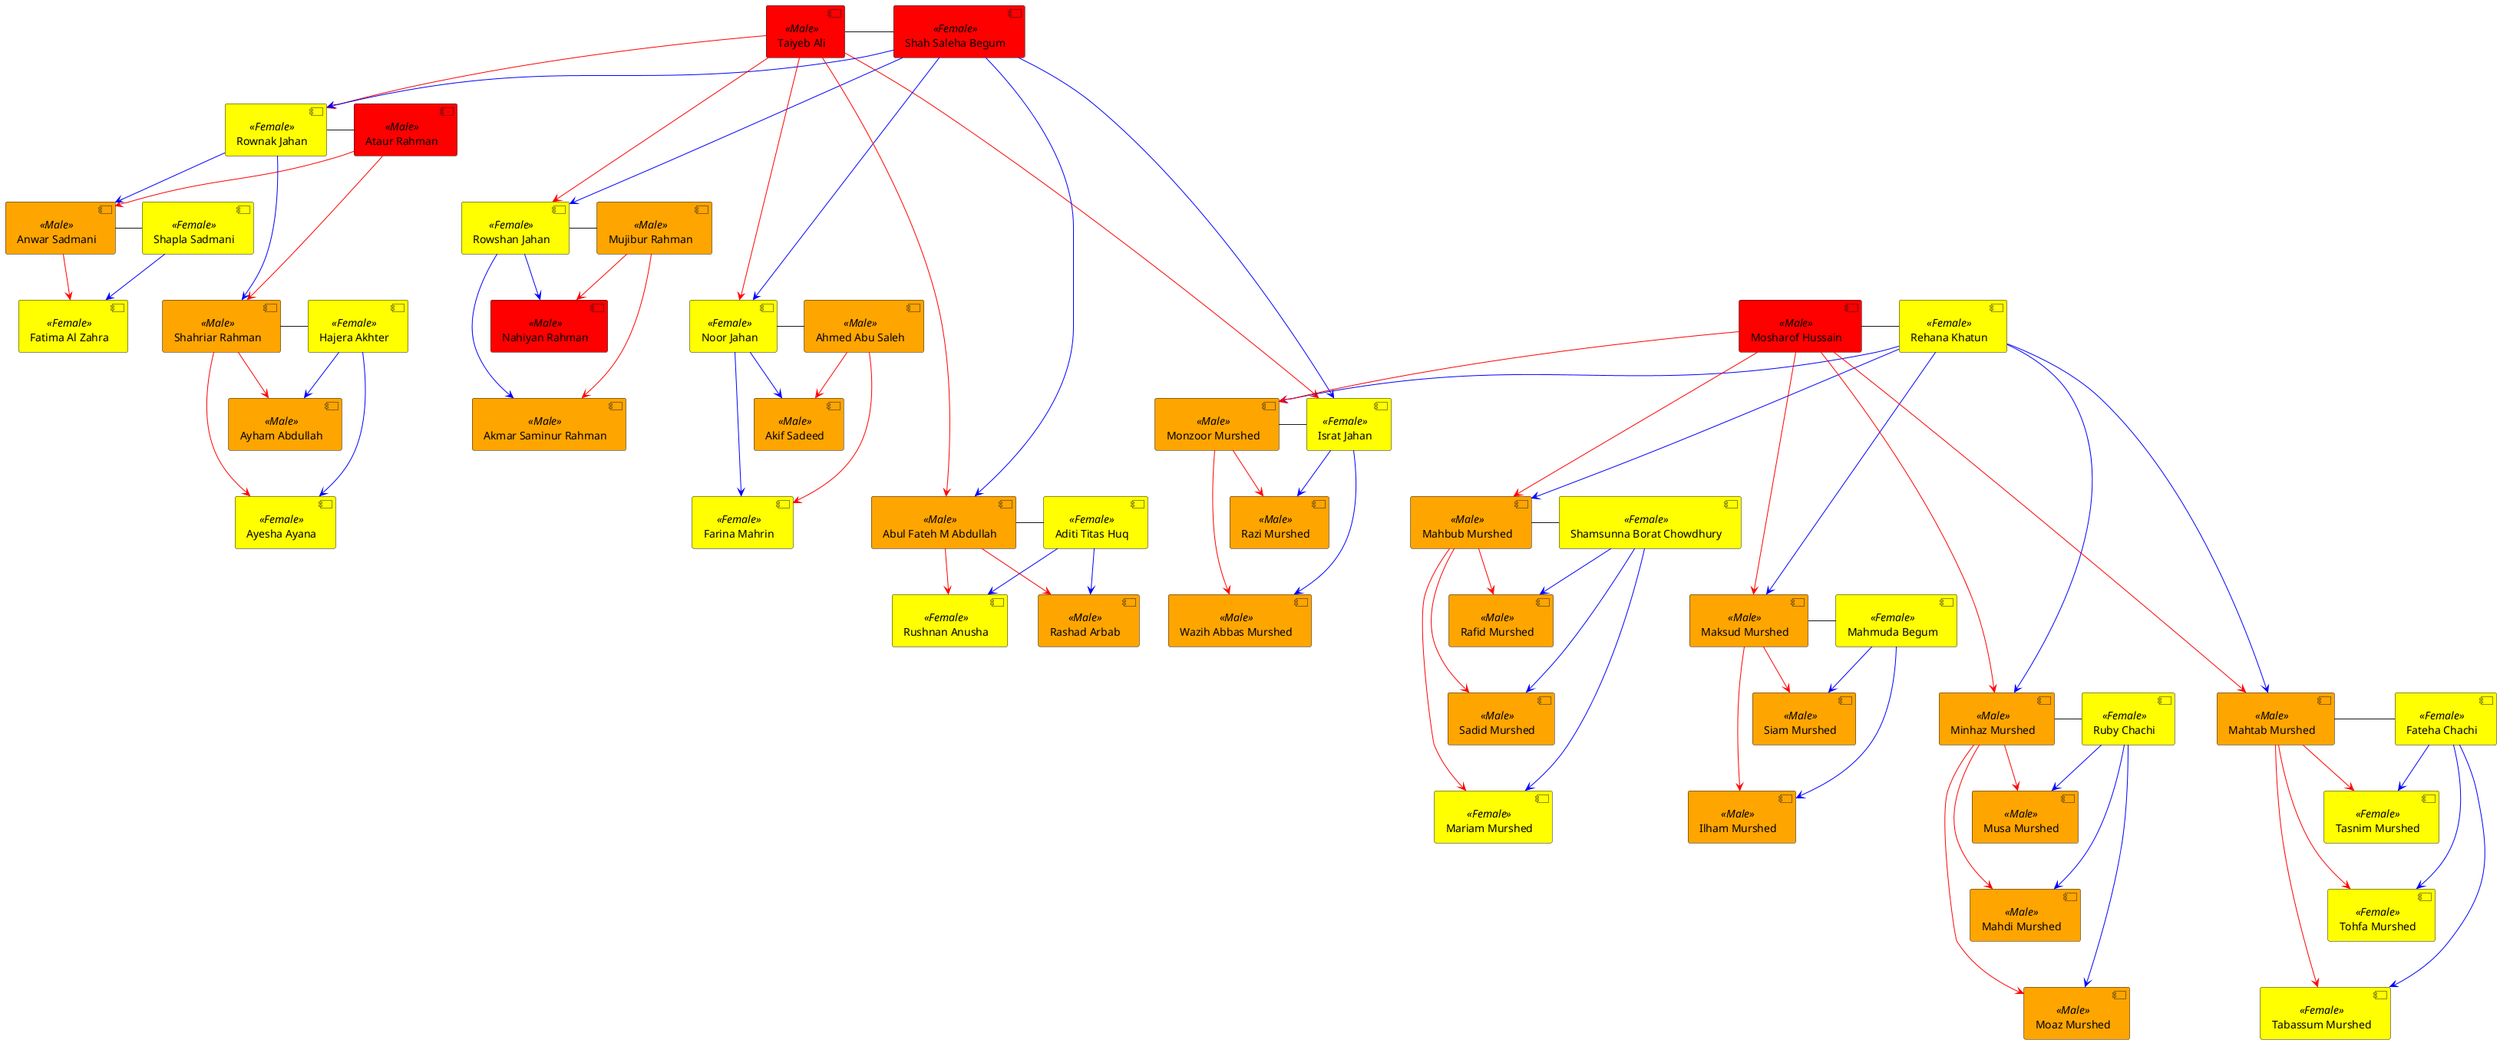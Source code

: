 @startuml FamilyTree
skinparam component {
	backgroundColor<<Male>> Orange
	backgroundColor<<Female>> Yellow
}

'Babas Side List
[Mosharof Hussain]<<Male>>#red
[Rehana Khatun]<<Female>>

[Monzoor Murshed]<<Male>>
[Israt Jahan]<<Female>>

[Mahbub Murshed]<<Male>>
[Shamsunna Borat Chowdhury]<<Female>>

[Maksud Murshed]<<Male>>
[Mahmuda Begum]<<Female>>

[Minhaz Murshed]<<Male>>
[Ruby Chachi]<<Female>>

[Mahtab Murshed]<<Male>>
[Fateha Chachi]<<Female>>

[Razi Murshed]<<Male>>
[Wazih Abbas Murshed]<<Male>>
[Rafid Murshed]<<Male>>
[Sadid Murshed]<<Male>>
[Mariam Murshed]<<Female>>
[Siam Murshed]<<Male>>
[Ilham Murshed]<<Male>>
[Musa Murshed]<<Male>>
[Mahdi Murshed]<<Male>>
[Moaz Murshed]<<Male>>
[Tasnim Murshed]<<Female>>
[Tohfa Murshed]<<Female>>
[Tabassum Murshed]<<Female>>

'Ma's Side List
[Taiyeb Ali]<<Male>>#red
[Shah Saleha Begum]<<Female>>#red

[Ataur Rahman]<<Male>>#red
[Rownak Jahan]<<Female>>
[Mujibur Rahman]<<Male>>
[Rowshan Jahan]<<Female>>
[Ahmed Abu Saleh]<<Male>>
[Noor Jahan]<<Female>>
[Abul Fateh M Abdullah]<<Male>>
[Aditi Titas Huq]<<Female>>

[Anwar Sadmani]<<Male>>
[Shapla Sadmani]<<Female>>
[Fatima Al Zahra]<<Female>>

[Shahriar Rahman]<<Male>>
[Hajera Akhter]<<Female>>
[Ayesha Ayana]<<Female>>
[Ayham Abdullah]<<Male>>

[Akmar Saminur Rahman]<<Male>>
[Nahiyan Rahman]<<Male>>#red

[Akif Sadeed]<<Male>>
[Farina Mahrin]<<Female>>

[Rushnan Anusha]<<Female>>
[Rashad Arbab]<<Male>>

'Ma's Side Begin
[Taiyeb Ali]----right-[Shah Saleha Begum]
    [Taiyeb Ali]-[#red]---->[Israt Jahan]
    [Shah Saleha Begum]-[#blue]---->[Israt Jahan]
    [Taiyeb Ali]-[#red]->[Rownak Jahan]
    [Shah Saleha Begum]-[#blue]->[Rownak Jahan]
    [Taiyeb Ali]-[#red]-->[Rowshan Jahan]
    [Shah Saleha Begum]-[#blue]-->[Rowshan Jahan]
    [Taiyeb Ali]-[#red]--->[Noor Jahan]
    [Shah Saleha Begum]-[#blue]--->[Noor Jahan]
    [Taiyeb Ali]-[#red]----->[Abul Fateh M Abdullah]
    [Shah Saleha Begum]-[#blue]----->[Abul Fateh M Abdullah]

    'Bokkhanu
    [Rownak Jahan]----right-[Ataur Rahman]
        [Ataur Rahman]-[#red]->[Anwar Sadmani]
        [Rownak Jahan]-[#blue]->[Anwar Sadmani]
        [Ataur Rahman]-[#red]-->[Shahriar Rahman]
        [Rownak Jahan]-[#blue]-->[Shahriar Rahman]

        'Ashek Bhaia
            [Anwar Sadmani]----right-[Shapla Sadmani]
                [Anwar Sadmani]-[#red]->[Fatima Al Zahra]
                [Shapla Sadmani]-[#blue]->[Fatima Al Zahra]

        'Arif Bhaia
        [Shahriar Rahman]----right-[Hajera Akhter]
            [Shahriar Rahman]-[#red]->[Ayham Abdullah]
            [Hajera Akhter]-[#blue]->[Ayham Abdullah]
            [Shahriar Rahman]-[#red]-->[Ayesha Ayana]
            [Hajera Akhter]-[#blue]-->[Ayesha Ayana]

    'Majpa Khala
    [Rowshan Jahan]----right-[Mujibur Rahman]
        [Mujibur Rahman]-[#red]-->[Akmar Saminur Rahman]
        [Rowshan Jahan]-[#blue]-->[Akmar Saminur Rahman]
        [Mujibur Rahman]-[#red]->[Nahiyan Rahman]
        [Rowshan Jahan]-[#blue]->[Nahiyan Rahman]

    'Duduma Khala
    [Noor Jahan]----right-[Ahmed Abu Saleh]
        [Ahmed Abu Saleh]-[#red]->[Akif Sadeed]
        [Noor Jahan]-[#blue]->[Akif Sadeed]
        [Ahmed Abu Saleh]-[#red]-->[Farina Mahrin]
        [Noor Jahan]-[#blue]-->[Farina Mahrin]

    'Mamu
    [Abul Fateh M Abdullah]----right-[Aditi Titas Huq]
        [Abul Fateh M Abdullah]-[#red]->[Rushnan Anusha]
        [Aditi Titas Huq]-[#blue]->[Rushnan Anusha]
        [Abul Fateh M Abdullah]-[#red]->[Rashad Arbab]
        [Aditi Titas Huq]-[#blue]->[Rashad Arbab]

' Babas Side Begin
[Mosharof Hussain]----right-[Rehana Khatun]
    [Rehana Khatun]-[#blue]->[Monzoor Murshed]
    [Mosharof Hussain]-[#red]->[Monzoor Murshed]
    [Rehana Khatun]-[#blue]-->[Mahbub Murshed]
    [Mosharof Hussain]-[#red]-->[Mahbub Murshed]
    [Rehana Khatun]-[#blue]--->[Maksud Murshed]
    [Mosharof Hussain]-[#red]--->[Maksud Murshed]
    [Rehana Khatun]-[#blue]---->[Minhaz Murshed]
    [Mosharof Hussain]-[#red]---->[Minhaz Murshed]
    [Rehana Khatun]-[#blue]---->[Mahtab Murshed]
    [Mosharof Hussain]-[#red]---->[Mahtab Murshed]

    [Monzoor Murshed]----right-[Israt Jahan]
        [Monzoor Murshed]-[#red]->[Razi Murshed]
        [Israt Jahan]-[#blue]->[Razi Murshed]
        [Monzoor Murshed]-[#red]-->[Wazih Abbas Murshed]
        [Israt Jahan]-[#blue]-->[Wazih Abbas Murshed]

    [Mahbub Murshed]----right-[Shamsunna Borat Chowdhury]
        [Mahbub Murshed]-[#red]->[Rafid Murshed]
        [Shamsunna Borat Chowdhury]-[#blue]->[Rafid Murshed]
        [Mahbub Murshed]-[#red]-->[Sadid Murshed]
        [Shamsunna Borat Chowdhury]-[#blue]-->[Sadid Murshed]
        [Mahbub Murshed]-[#red]--->[Mariam Murshed]
        [Shamsunna Borat Chowdhury]-[#blue]--->[Mariam Murshed]

    [Maksud Murshed]----right-[Mahmuda Begum]
        [Maksud Murshed]-[#red]->[Siam Murshed]
        [Mahmuda Begum]-[#blue]->[Siam Murshed]
        [Maksud Murshed]-[#red]-->[Ilham Murshed]
        [Mahmuda Begum]-[#blue]-->[Ilham Murshed]

    [Minhaz Murshed]----right-[Ruby Chachi]
        [Minhaz Murshed]-[#red]->[Musa Murshed]
        [Ruby Chachi]-[#blue]->[Musa Murshed]
        [Minhaz Murshed]-[#red]-->[Mahdi Murshed]
        [Ruby Chachi]-[#blue]-->[Mahdi Murshed]
        [Minhaz Murshed]-[#red]--->[Moaz Murshed]
        [Ruby Chachi]-[#blue]--->[Moaz Murshed]

    [Mahtab Murshed]----right-[Fateha Chachi]
        [Mahtab Murshed]-[#red]->[Tasnim Murshed]
        [Fateha Chachi]-[#blue]->[Tasnim Murshed]
        [Mahtab Murshed]-[#red]-->[Tohfa Murshed]
        [Fateha Chachi]-[#blue]-->[Tohfa Murshed]
        [Mahtab Murshed]-[#red]--->[Tabassum Murshed]
        [Fateha Chachi]-[#blue]--->[Tabassum Murshed]
' Babas Side End

@enduml
